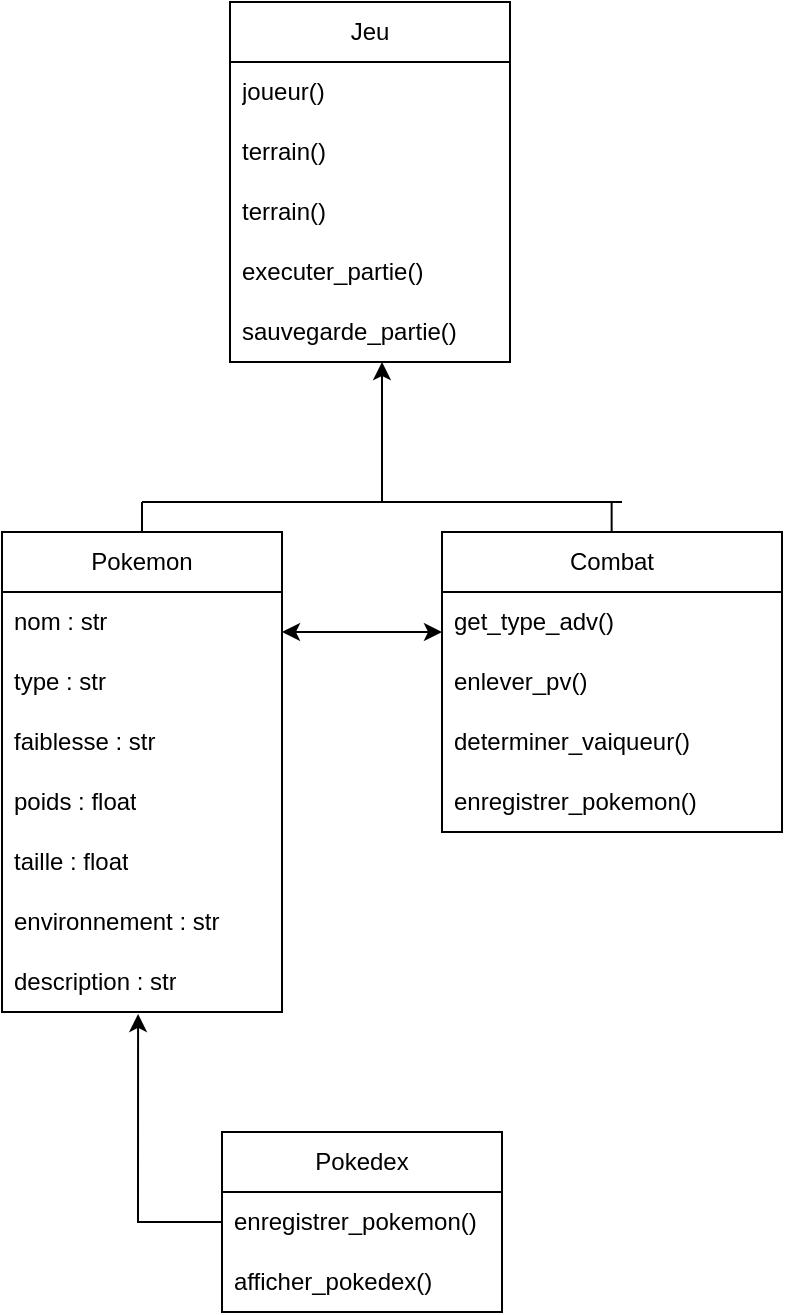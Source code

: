 <mxfile version="22.1.17" type="github">
  <diagram name="Page-1" id="QZv_TaTTP7G2sIV12StJ">
    <mxGraphModel dx="1290" dy="558" grid="1" gridSize="10" guides="1" tooltips="1" connect="1" arrows="1" fold="1" page="1" pageScale="1" pageWidth="827" pageHeight="1169" math="0" shadow="0">
      <root>
        <mxCell id="0" />
        <mxCell id="1" parent="0" />
        <mxCell id="-7kTiVB_l5FBjJtPpLQR-2" value="Pokemon" style="swimlane;fontStyle=0;childLayout=stackLayout;horizontal=1;startSize=30;horizontalStack=0;resizeParent=1;resizeParentMax=0;resizeLast=0;collapsible=1;marginBottom=0;whiteSpace=wrap;html=1;" parent="1" vertex="1">
          <mxGeometry x="230" y="265" width="140" height="240" as="geometry" />
        </mxCell>
        <mxCell id="-7kTiVB_l5FBjJtPpLQR-3" value="nom : str" style="text;strokeColor=none;fillColor=none;align=left;verticalAlign=middle;spacingLeft=4;spacingRight=4;overflow=hidden;points=[[0,0.5],[1,0.5]];portConstraint=eastwest;rotatable=0;whiteSpace=wrap;html=1;" parent="-7kTiVB_l5FBjJtPpLQR-2" vertex="1">
          <mxGeometry y="30" width="140" height="30" as="geometry" />
        </mxCell>
        <mxCell id="-7kTiVB_l5FBjJtPpLQR-4" value="type : str" style="text;strokeColor=none;fillColor=none;align=left;verticalAlign=middle;spacingLeft=4;spacingRight=4;overflow=hidden;points=[[0,0.5],[1,0.5]];portConstraint=eastwest;rotatable=0;whiteSpace=wrap;html=1;" parent="-7kTiVB_l5FBjJtPpLQR-2" vertex="1">
          <mxGeometry y="60" width="140" height="30" as="geometry" />
        </mxCell>
        <mxCell id="-7kTiVB_l5FBjJtPpLQR-9" value="faiblesse : str" style="text;strokeColor=none;fillColor=none;align=left;verticalAlign=middle;spacingLeft=4;spacingRight=4;overflow=hidden;points=[[0,0.5],[1,0.5]];portConstraint=eastwest;rotatable=0;whiteSpace=wrap;html=1;" parent="-7kTiVB_l5FBjJtPpLQR-2" vertex="1">
          <mxGeometry y="90" width="140" height="30" as="geometry" />
        </mxCell>
        <mxCell id="-7kTiVB_l5FBjJtPpLQR-5" value="poids : float" style="text;strokeColor=none;fillColor=none;align=left;verticalAlign=middle;spacingLeft=4;spacingRight=4;overflow=hidden;points=[[0,0.5],[1,0.5]];portConstraint=eastwest;rotatable=0;whiteSpace=wrap;html=1;" parent="-7kTiVB_l5FBjJtPpLQR-2" vertex="1">
          <mxGeometry y="120" width="140" height="30" as="geometry" />
        </mxCell>
        <mxCell id="-7kTiVB_l5FBjJtPpLQR-7" value="taille : float" style="text;strokeColor=none;fillColor=none;align=left;verticalAlign=middle;spacingLeft=4;spacingRight=4;overflow=hidden;points=[[0,0.5],[1,0.5]];portConstraint=eastwest;rotatable=0;whiteSpace=wrap;html=1;" parent="-7kTiVB_l5FBjJtPpLQR-2" vertex="1">
          <mxGeometry y="150" width="140" height="30" as="geometry" />
        </mxCell>
        <mxCell id="-7kTiVB_l5FBjJtPpLQR-6" value="environnement : str" style="text;strokeColor=none;fillColor=none;align=left;verticalAlign=middle;spacingLeft=4;spacingRight=4;overflow=hidden;points=[[0,0.5],[1,0.5]];portConstraint=eastwest;rotatable=0;whiteSpace=wrap;html=1;" parent="-7kTiVB_l5FBjJtPpLQR-2" vertex="1">
          <mxGeometry y="180" width="140" height="30" as="geometry" />
        </mxCell>
        <mxCell id="-7kTiVB_l5FBjJtPpLQR-8" value="description : str" style="text;strokeColor=none;fillColor=none;align=left;verticalAlign=middle;spacingLeft=4;spacingRight=4;overflow=hidden;points=[[0,0.5],[1,0.5]];portConstraint=eastwest;rotatable=0;whiteSpace=wrap;html=1;" parent="-7kTiVB_l5FBjJtPpLQR-2" vertex="1">
          <mxGeometry y="210" width="140" height="30" as="geometry" />
        </mxCell>
        <mxCell id="-7kTiVB_l5FBjJtPpLQR-10" value="Combat" style="swimlane;fontStyle=0;childLayout=stackLayout;horizontal=1;startSize=30;horizontalStack=0;resizeParent=1;resizeParentMax=0;resizeLast=0;collapsible=1;marginBottom=0;whiteSpace=wrap;html=1;" parent="1" vertex="1">
          <mxGeometry x="450" y="265" width="170" height="150" as="geometry" />
        </mxCell>
        <mxCell id="-7kTiVB_l5FBjJtPpLQR-11" value="get_type_adv()" style="text;strokeColor=none;fillColor=none;align=left;verticalAlign=middle;spacingLeft=4;spacingRight=4;overflow=hidden;points=[[0,0.5],[1,0.5]];portConstraint=eastwest;rotatable=0;whiteSpace=wrap;html=1;" parent="-7kTiVB_l5FBjJtPpLQR-10" vertex="1">
          <mxGeometry y="30" width="170" height="30" as="geometry" />
        </mxCell>
        <mxCell id="-7kTiVB_l5FBjJtPpLQR-12" value="enlever_pv()" style="text;strokeColor=none;fillColor=none;align=left;verticalAlign=middle;spacingLeft=4;spacingRight=4;overflow=hidden;points=[[0,0.5],[1,0.5]];portConstraint=eastwest;rotatable=0;whiteSpace=wrap;html=1;" parent="-7kTiVB_l5FBjJtPpLQR-10" vertex="1">
          <mxGeometry y="60" width="170" height="30" as="geometry" />
        </mxCell>
        <mxCell id="-7kTiVB_l5FBjJtPpLQR-13" value="determiner_vaiqueur()" style="text;strokeColor=none;fillColor=none;align=left;verticalAlign=middle;spacingLeft=4;spacingRight=4;overflow=hidden;points=[[0,0.5],[1,0.5]];portConstraint=eastwest;rotatable=0;whiteSpace=wrap;html=1;" parent="-7kTiVB_l5FBjJtPpLQR-10" vertex="1">
          <mxGeometry y="90" width="170" height="30" as="geometry" />
        </mxCell>
        <mxCell id="-7kTiVB_l5FBjJtPpLQR-14" value="enregistrer_pokemon()" style="text;strokeColor=none;fillColor=none;align=left;verticalAlign=middle;spacingLeft=4;spacingRight=4;overflow=hidden;points=[[0,0.5],[1,0.5]];portConstraint=eastwest;rotatable=0;whiteSpace=wrap;html=1;" parent="-7kTiVB_l5FBjJtPpLQR-10" vertex="1">
          <mxGeometry y="120" width="170" height="30" as="geometry" />
        </mxCell>
        <mxCell id="-7kTiVB_l5FBjJtPpLQR-18" value="" style="endArrow=classic;startArrow=classic;html=1;rounded=0;" parent="1" edge="1">
          <mxGeometry width="50" height="50" relative="1" as="geometry">
            <mxPoint x="370" y="315" as="sourcePoint" />
            <mxPoint x="450" y="315" as="targetPoint" />
          </mxGeometry>
        </mxCell>
        <mxCell id="-7kTiVB_l5FBjJtPpLQR-19" value="Pokedex" style="swimlane;fontStyle=0;childLayout=stackLayout;horizontal=1;startSize=30;horizontalStack=0;resizeParent=1;resizeParentMax=0;resizeLast=0;collapsible=1;marginBottom=0;whiteSpace=wrap;html=1;" parent="1" vertex="1">
          <mxGeometry x="340" y="565" width="140" height="90" as="geometry" />
        </mxCell>
        <mxCell id="-7kTiVB_l5FBjJtPpLQR-20" value="enregistrer_pokemon()" style="text;strokeColor=none;fillColor=none;align=left;verticalAlign=middle;spacingLeft=4;spacingRight=4;overflow=hidden;points=[[0,0.5],[1,0.5]];portConstraint=eastwest;rotatable=0;whiteSpace=wrap;html=1;" parent="-7kTiVB_l5FBjJtPpLQR-19" vertex="1">
          <mxGeometry y="30" width="140" height="30" as="geometry" />
        </mxCell>
        <mxCell id="-7kTiVB_l5FBjJtPpLQR-21" value="afficher_pokedex()" style="text;strokeColor=none;fillColor=none;align=left;verticalAlign=middle;spacingLeft=4;spacingRight=4;overflow=hidden;points=[[0,0.5],[1,0.5]];portConstraint=eastwest;rotatable=0;whiteSpace=wrap;html=1;" parent="-7kTiVB_l5FBjJtPpLQR-19" vertex="1">
          <mxGeometry y="60" width="140" height="30" as="geometry" />
        </mxCell>
        <mxCell id="-7kTiVB_l5FBjJtPpLQR-24" value="" style="endArrow=classic;html=1;rounded=0;exitX=0;exitY=0.5;exitDx=0;exitDy=0;entryX=0.486;entryY=1.033;entryDx=0;entryDy=0;entryPerimeter=0;" parent="1" source="-7kTiVB_l5FBjJtPpLQR-19" target="-7kTiVB_l5FBjJtPpLQR-8" edge="1">
          <mxGeometry width="50" height="50" relative="1" as="geometry">
            <mxPoint x="470" y="495" as="sourcePoint" />
            <mxPoint x="520" y="445" as="targetPoint" />
            <Array as="points">
              <mxPoint x="298" y="610" />
            </Array>
          </mxGeometry>
        </mxCell>
        <mxCell id="C7C8URCwD-Rq3lejDnO8-2" value="Jeu" style="swimlane;fontStyle=0;childLayout=stackLayout;horizontal=1;startSize=30;horizontalStack=0;resizeParent=1;resizeParentMax=0;resizeLast=0;collapsible=1;marginBottom=0;whiteSpace=wrap;html=1;" parent="1" vertex="1">
          <mxGeometry x="344" width="140" height="180" as="geometry" />
        </mxCell>
        <mxCell id="C7C8URCwD-Rq3lejDnO8-3" value="joueur()" style="text;strokeColor=none;fillColor=none;align=left;verticalAlign=middle;spacingLeft=4;spacingRight=4;overflow=hidden;points=[[0,0.5],[1,0.5]];portConstraint=eastwest;rotatable=0;whiteSpace=wrap;html=1;" parent="C7C8URCwD-Rq3lejDnO8-2" vertex="1">
          <mxGeometry y="30" width="140" height="30" as="geometry" />
        </mxCell>
        <mxCell id="C7C8URCwD-Rq3lejDnO8-4" value="terrain()" style="text;strokeColor=none;fillColor=none;align=left;verticalAlign=middle;spacingLeft=4;spacingRight=4;overflow=hidden;points=[[0,0.5],[1,0.5]];portConstraint=eastwest;rotatable=0;whiteSpace=wrap;html=1;" parent="C7C8URCwD-Rq3lejDnO8-2" vertex="1">
          <mxGeometry y="60" width="140" height="30" as="geometry" />
        </mxCell>
        <mxCell id="C7C8URCwD-Rq3lejDnO8-6" value="&lt;div&gt;terrain()&lt;/div&gt;" style="text;strokeColor=none;fillColor=none;align=left;verticalAlign=middle;spacingLeft=4;spacingRight=4;overflow=hidden;points=[[0,0.5],[1,0.5]];portConstraint=eastwest;rotatable=0;whiteSpace=wrap;html=1;" parent="C7C8URCwD-Rq3lejDnO8-2" vertex="1">
          <mxGeometry y="90" width="140" height="30" as="geometry" />
        </mxCell>
        <mxCell id="C7C8URCwD-Rq3lejDnO8-12" value="&lt;div&gt;executer_partie()&lt;/div&gt;" style="text;strokeColor=none;fillColor=none;align=left;verticalAlign=middle;spacingLeft=4;spacingRight=4;overflow=hidden;points=[[0,0.5],[1,0.5]];portConstraint=eastwest;rotatable=0;whiteSpace=wrap;html=1;" parent="C7C8URCwD-Rq3lejDnO8-2" vertex="1">
          <mxGeometry y="120" width="140" height="30" as="geometry" />
        </mxCell>
        <mxCell id="RL0pTjJFBxVUQf9CZSzF-2" value="&lt;div&gt;sauvegarde_partie()&lt;/div&gt;" style="text;strokeColor=none;fillColor=none;align=left;verticalAlign=middle;spacingLeft=4;spacingRight=4;overflow=hidden;points=[[0,0.5],[1,0.5]];portConstraint=eastwest;rotatable=0;whiteSpace=wrap;html=1;" vertex="1" parent="C7C8URCwD-Rq3lejDnO8-2">
          <mxGeometry y="150" width="140" height="30" as="geometry" />
        </mxCell>
        <mxCell id="C7C8URCwD-Rq3lejDnO8-7" value="" style="endArrow=none;html=1;rounded=0;exitX=0.5;exitY=0;exitDx=0;exitDy=0;" parent="1" source="-7kTiVB_l5FBjJtPpLQR-2" edge="1">
          <mxGeometry width="50" height="50" relative="1" as="geometry">
            <mxPoint x="410" y="440" as="sourcePoint" />
            <mxPoint x="300" y="250" as="targetPoint" />
          </mxGeometry>
        </mxCell>
        <mxCell id="C7C8URCwD-Rq3lejDnO8-8" value="" style="endArrow=none;html=1;rounded=0;exitX=0.5;exitY=0;exitDx=0;exitDy=0;" parent="1" edge="1">
          <mxGeometry width="50" height="50" relative="1" as="geometry">
            <mxPoint x="534.82" y="265" as="sourcePoint" />
            <mxPoint x="534.82" y="250" as="targetPoint" />
          </mxGeometry>
        </mxCell>
        <mxCell id="C7C8URCwD-Rq3lejDnO8-9" value="" style="endArrow=none;html=1;rounded=0;" parent="1" edge="1">
          <mxGeometry width="50" height="50" relative="1" as="geometry">
            <mxPoint x="300" y="250" as="sourcePoint" />
            <mxPoint x="540" y="250" as="targetPoint" />
          </mxGeometry>
        </mxCell>
        <mxCell id="C7C8URCwD-Rq3lejDnO8-11" value="" style="endArrow=classic;html=1;rounded=0;" parent="1" edge="1">
          <mxGeometry width="50" height="50" relative="1" as="geometry">
            <mxPoint x="420" y="250" as="sourcePoint" />
            <mxPoint x="420" y="180" as="targetPoint" />
          </mxGeometry>
        </mxCell>
      </root>
    </mxGraphModel>
  </diagram>
</mxfile>

